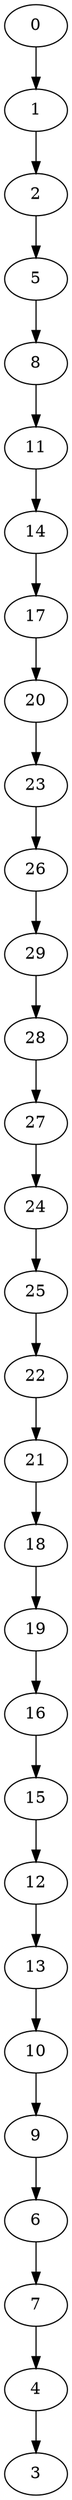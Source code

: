 digraph {
	0 [label=0]
	1 [label=1]
	2 [label=2]
	5 [label=5]
	8 [label=8]
	11 [label=11]
	14 [label=14]
	17 [label=17]
	20 [label=20]
	23 [label=23]
	26 [label=26]
	29 [label=29]
	28 [label=28]
	27 [label=27]
	24 [label=24]
	25 [label=25]
	22 [label=22]
	21 [label=21]
	18 [label=18]
	19 [label=19]
	16 [label=16]
	15 [label=15]
	12 [label=12]
	13 [label=13]
	10 [label=10]
	9 [label=9]
	6 [label=6]
	7 [label=7]
	4 [label=4]
	3 [label=3]
	0 -> 1
	1 -> 2
	2 -> 5
	5 -> 8
	8 -> 11
	11 -> 14
	14 -> 17
	17 -> 20
	20 -> 23
	23 -> 26
	26 -> 29
	29 -> 28
	28 -> 27
	27 -> 24
	24 -> 25
	25 -> 22
	22 -> 21
	21 -> 18
	18 -> 19
	19 -> 16
	16 -> 15
	15 -> 12
	12 -> 13
	13 -> 10
	10 -> 9
	9 -> 6
	6 -> 7
	7 -> 4
	4 -> 3
}
